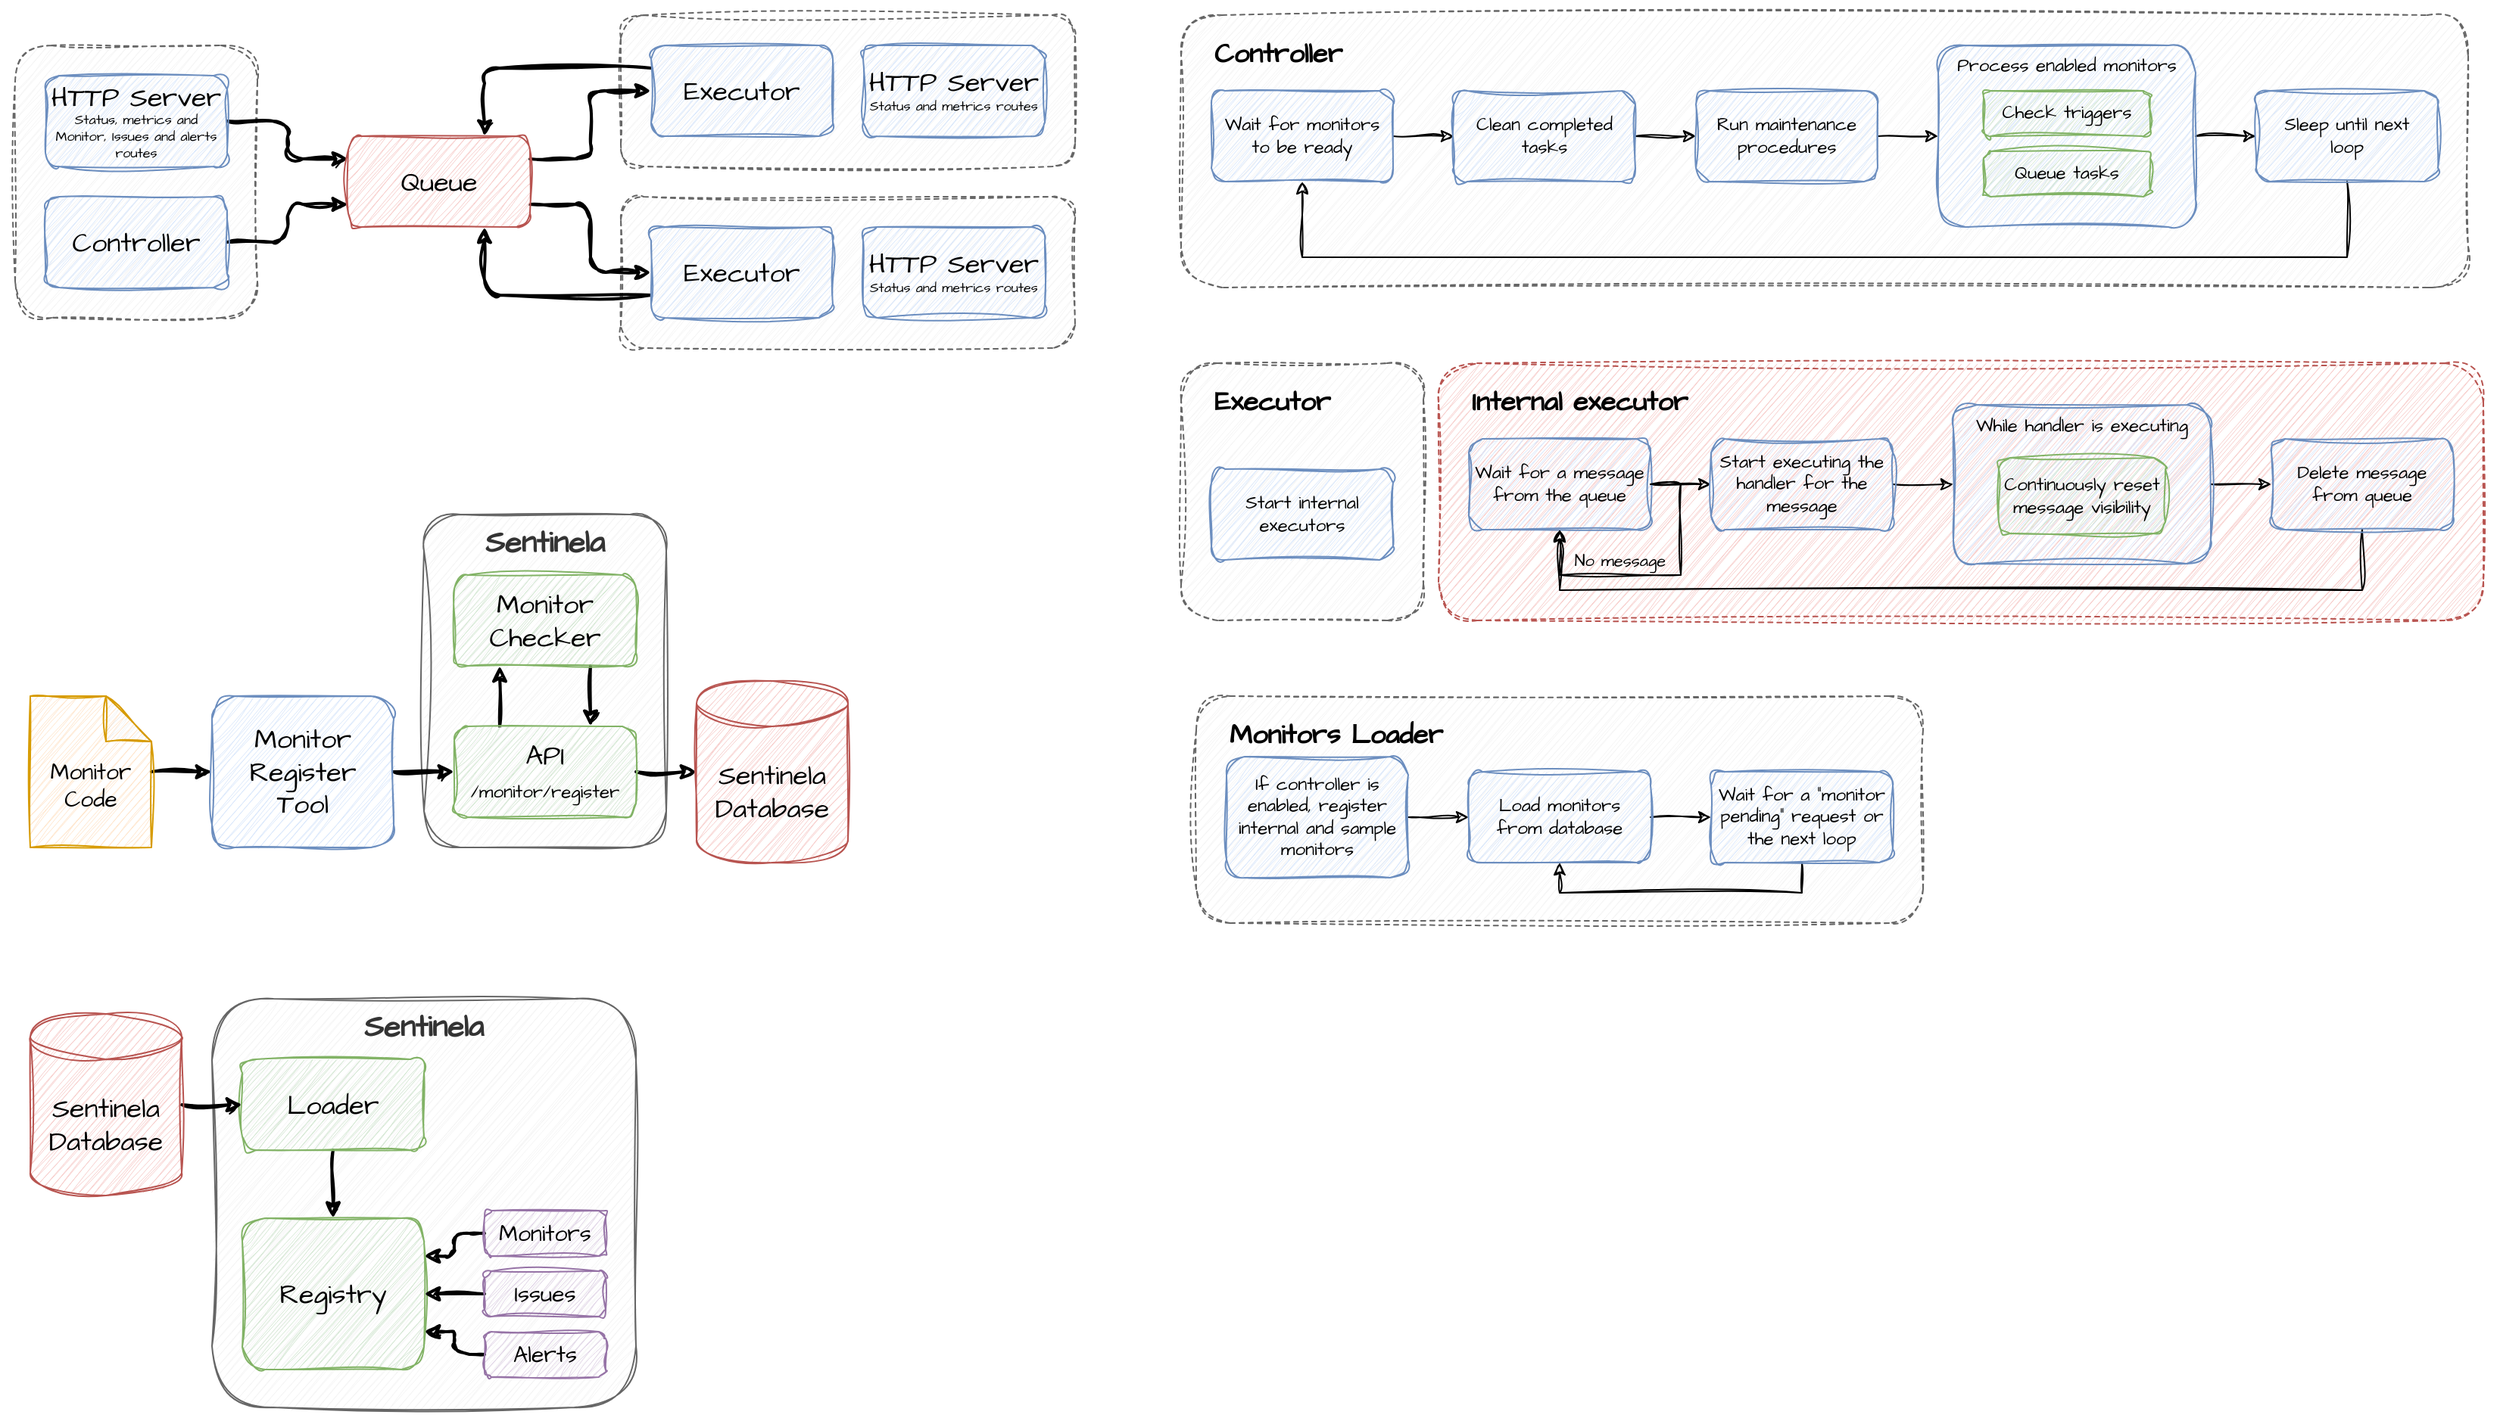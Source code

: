 <mxfile version="24.8.6">
  <diagram name="Page-1" id="4qH7uVCXFryzXiqnc7jr">
    <mxGraphModel dx="918" dy="1002" grid="1" gridSize="10" guides="1" tooltips="1" connect="1" arrows="1" fold="1" page="1" pageScale="1" pageWidth="850" pageHeight="1100" math="0" shadow="0">
      <root>
        <mxCell id="0" />
        <mxCell id="1" parent="0" />
        <mxCell id="0XTdAyFCfFAVBaPLIHkL-47" value="" style="rounded=1;whiteSpace=wrap;html=1;dashed=1;strokeColor=none;sketch=1;curveFitting=1;jiggle=2;" parent="1" vertex="1">
          <mxGeometry x="40" y="660" width="420" height="290" as="geometry" />
        </mxCell>
        <mxCell id="0XTdAyFCfFAVBaPLIHkL-41" value="" style="rounded=1;whiteSpace=wrap;html=1;dashed=1;strokeColor=none;sketch=1;curveFitting=1;jiggle=2;shadow=0;" parent="1" vertex="1">
          <mxGeometry x="40" y="340" width="560" height="250" as="geometry" />
        </mxCell>
        <mxCell id="0XTdAyFCfFAVBaPLIHkL-37" value="Sentinela" style="rounded=1;whiteSpace=wrap;html=1;sketch=1;hachureGap=4;jiggle=2;curveFitting=1;fontFamily=Architects Daughter;fontSource=https%3A%2F%2Ffonts.googleapis.com%2Fcss%3Ffamily%3DArchitects%2BDaughter;fillColor=#f5f5f5;fontColor=#333333;strokeColor=#666666;verticalAlign=top;fontStyle=1;fontSize=20;" parent="1" vertex="1">
          <mxGeometry x="170" y="670" width="280" height="270" as="geometry" />
        </mxCell>
        <mxCell id="0XTdAyFCfFAVBaPLIHkL-23" value="Sentinela" style="rounded=1;whiteSpace=wrap;html=1;sketch=1;hachureGap=4;jiggle=2;curveFitting=1;fontFamily=Architects Daughter;fontSource=https%3A%2F%2Ffonts.googleapis.com%2Fcss%3Ffamily%3DArchitects%2BDaughter;fillColor=#f5f5f5;fontColor=#333333;strokeColor=#666666;verticalAlign=top;fontStyle=1;fontSize=20;" parent="1" vertex="1">
          <mxGeometry x="310" y="350" width="160" height="220" as="geometry" />
        </mxCell>
        <mxCell id="Ar95z0O2gvdSKMNKQBfR-26" value="" style="rounded=1;whiteSpace=wrap;html=1;dashed=1;strokeColor=none;sketch=1;curveFitting=1;jiggle=2;fontFamily=Architects Daughter;" parent="1" vertex="1">
          <mxGeometry x="30" y="10" width="720" height="240" as="geometry" />
        </mxCell>
        <mxCell id="Ar95z0O2gvdSKMNKQBfR-1" value="" style="rounded=1;whiteSpace=wrap;html=1;fillColor=#f5f5f5;fontColor=#333333;strokeColor=#666666;dashed=1;sketch=1;curveFitting=1;jiggle=2;fontFamily=Architects Daughter;" parent="1" vertex="1">
          <mxGeometry x="40" y="40" width="160" height="180" as="geometry" />
        </mxCell>
        <mxCell id="Ar95z0O2gvdSKMNKQBfR-11" style="edgeStyle=orthogonalEdgeStyle;rounded=1;orthogonalLoop=1;jettySize=auto;html=1;exitX=1;exitY=0.5;exitDx=0;exitDy=0;entryX=0;entryY=0.75;entryDx=0;entryDy=0;sketch=1;curveFitting=1;jiggle=2;curved=0;strokeWidth=2;fontFamily=Architects Daughter;" parent="1" source="Ar95z0O2gvdSKMNKQBfR-2" target="Ar95z0O2gvdSKMNKQBfR-10" edge="1">
          <mxGeometry relative="1" as="geometry" />
        </mxCell>
        <mxCell id="Ar95z0O2gvdSKMNKQBfR-2" value="Controller" style="rounded=1;whiteSpace=wrap;html=1;fontSize=18;fillColor=#dae8fc;strokeColor=#6c8ebf;sketch=1;curveFitting=1;jiggle=2;fontFamily=Architects Daughter;" parent="1" vertex="1">
          <mxGeometry x="60" y="140" width="120" height="60" as="geometry" />
        </mxCell>
        <mxCell id="Ar95z0O2gvdSKMNKQBfR-12" style="edgeStyle=orthogonalEdgeStyle;rounded=1;orthogonalLoop=1;jettySize=auto;html=1;exitX=1;exitY=0.5;exitDx=0;exitDy=0;entryX=0;entryY=0.25;entryDx=0;entryDy=0;sketch=1;curveFitting=1;jiggle=2;curved=0;strokeWidth=2;fontFamily=Architects Daughter;" parent="1" source="Ar95z0O2gvdSKMNKQBfR-3" target="Ar95z0O2gvdSKMNKQBfR-10" edge="1">
          <mxGeometry relative="1" as="geometry" />
        </mxCell>
        <mxCell id="Ar95z0O2gvdSKMNKQBfR-3" value="HTTP Server&lt;div style=&quot;font-size: 9px;&quot;&gt;&lt;div&gt;Status, m&lt;span style=&quot;background-color: initial;&quot;&gt;etrics and M&lt;/span&gt;&lt;span style=&quot;background-color: initial;&quot;&gt;onitor, Issues and alerts routes&lt;/span&gt;&lt;/div&gt;&lt;/div&gt;" style="rounded=1;whiteSpace=wrap;html=1;fontSize=18;fillColor=#dae8fc;strokeColor=#6c8ebf;sketch=1;curveFitting=1;jiggle=2;fontFamily=Architects Daughter;" parent="1" vertex="1">
          <mxGeometry x="60" y="60" width="120" height="60" as="geometry" />
        </mxCell>
        <mxCell id="Ar95z0O2gvdSKMNKQBfR-4" value="" style="rounded=1;whiteSpace=wrap;html=1;fillColor=#f5f5f5;fontColor=#333333;strokeColor=#666666;dashed=1;sketch=1;curveFitting=1;jiggle=2;fontFamily=Architects Daughter;" parent="1" vertex="1">
          <mxGeometry x="440" y="140" width="300" height="100" as="geometry" />
        </mxCell>
        <mxCell id="Ar95z0O2gvdSKMNKQBfR-16" style="edgeStyle=orthogonalEdgeStyle;rounded=1;orthogonalLoop=1;jettySize=auto;html=1;exitX=0;exitY=0.75;exitDx=0;exitDy=0;entryX=0.75;entryY=1;entryDx=0;entryDy=0;sketch=1;curveFitting=1;jiggle=2;curved=0;strokeWidth=2;fontFamily=Architects Daughter;" parent="1" source="Ar95z0O2gvdSKMNKQBfR-5" target="Ar95z0O2gvdSKMNKQBfR-10" edge="1">
          <mxGeometry relative="1" as="geometry" />
        </mxCell>
        <mxCell id="Ar95z0O2gvdSKMNKQBfR-5" value="Executor" style="rounded=1;whiteSpace=wrap;html=1;fontSize=18;fillColor=#dae8fc;strokeColor=#6c8ebf;sketch=1;curveFitting=1;jiggle=2;fontFamily=Architects Daughter;" parent="1" vertex="1">
          <mxGeometry x="460" y="160" width="120" height="60" as="geometry" />
        </mxCell>
        <mxCell id="Ar95z0O2gvdSKMNKQBfR-7" value="" style="rounded=1;whiteSpace=wrap;html=1;fillColor=#f5f5f5;fontColor=#333333;strokeColor=#666666;dashed=1;sketch=1;curveFitting=1;jiggle=2;fontFamily=Architects Daughter;" parent="1" vertex="1">
          <mxGeometry x="440" y="20" width="300" height="100" as="geometry" />
        </mxCell>
        <mxCell id="Ar95z0O2gvdSKMNKQBfR-15" style="edgeStyle=orthogonalEdgeStyle;rounded=1;orthogonalLoop=1;jettySize=auto;html=1;exitX=0;exitY=0.25;exitDx=0;exitDy=0;entryX=0.75;entryY=0;entryDx=0;entryDy=0;sketch=1;curveFitting=1;jiggle=2;curved=0;strokeWidth=2;fontFamily=Architects Daughter;" parent="1" source="Ar95z0O2gvdSKMNKQBfR-8" target="Ar95z0O2gvdSKMNKQBfR-10" edge="1">
          <mxGeometry relative="1" as="geometry" />
        </mxCell>
        <mxCell id="Ar95z0O2gvdSKMNKQBfR-8" value="Executor" style="rounded=1;whiteSpace=wrap;html=1;fontSize=18;fillColor=#dae8fc;strokeColor=#6c8ebf;sketch=1;curveFitting=1;jiggle=2;fontFamily=Architects Daughter;" parent="1" vertex="1">
          <mxGeometry x="460" y="40" width="120" height="60" as="geometry" />
        </mxCell>
        <mxCell id="Ar95z0O2gvdSKMNKQBfR-13" style="edgeStyle=orthogonalEdgeStyle;rounded=1;orthogonalLoop=1;jettySize=auto;html=1;exitX=1;exitY=0.25;exitDx=0;exitDy=0;sketch=1;curveFitting=1;jiggle=2;curved=0;strokeWidth=2;fontFamily=Architects Daughter;" parent="1" source="Ar95z0O2gvdSKMNKQBfR-10" target="Ar95z0O2gvdSKMNKQBfR-8" edge="1">
          <mxGeometry relative="1" as="geometry" />
        </mxCell>
        <mxCell id="Ar95z0O2gvdSKMNKQBfR-14" style="edgeStyle=orthogonalEdgeStyle;rounded=1;orthogonalLoop=1;jettySize=auto;html=1;exitX=1;exitY=0.75;exitDx=0;exitDy=0;entryX=0;entryY=0.5;entryDx=0;entryDy=0;sketch=1;curveFitting=1;jiggle=2;curved=0;strokeWidth=2;fontFamily=Architects Daughter;" parent="1" source="Ar95z0O2gvdSKMNKQBfR-10" target="Ar95z0O2gvdSKMNKQBfR-5" edge="1">
          <mxGeometry relative="1" as="geometry" />
        </mxCell>
        <mxCell id="Ar95z0O2gvdSKMNKQBfR-10" value="Queue" style="rounded=1;whiteSpace=wrap;html=1;fontSize=18;fillColor=#f8cecc;strokeColor=#b85450;sketch=1;curveFitting=1;jiggle=2;fontFamily=Architects Daughter;" parent="1" vertex="1">
          <mxGeometry x="260" y="100" width="120" height="60" as="geometry" />
        </mxCell>
        <mxCell id="Ar95z0O2gvdSKMNKQBfR-23" value="HTTP Server&lt;div style=&quot;font-size: 9px;&quot;&gt;&lt;div&gt;Status and m&lt;span style=&quot;background-color: initial;&quot;&gt;etrics&lt;/span&gt;&lt;span style=&quot;background-color: initial;&quot;&gt;&amp;nbsp;routes&lt;/span&gt;&lt;/div&gt;&lt;/div&gt;" style="rounded=1;whiteSpace=wrap;html=1;fontSize=18;fillColor=#dae8fc;strokeColor=#6c8ebf;sketch=1;curveFitting=1;jiggle=2;fontFamily=Architects Daughter;" parent="1" vertex="1">
          <mxGeometry x="600" y="40" width="120" height="60" as="geometry" />
        </mxCell>
        <mxCell id="Ar95z0O2gvdSKMNKQBfR-24" value="HTTP Server&lt;div style=&quot;font-size: 9px;&quot;&gt;&lt;div&gt;Status and m&lt;span style=&quot;background-color: initial;&quot;&gt;etrics&lt;/span&gt;&lt;span style=&quot;background-color: initial;&quot;&gt;&amp;nbsp;routes&lt;/span&gt;&lt;/div&gt;&lt;/div&gt;" style="rounded=1;whiteSpace=wrap;html=1;fontSize=18;fillColor=#dae8fc;strokeColor=#6c8ebf;sketch=1;curveFitting=1;jiggle=2;fontFamily=Architects Daughter;" parent="1" vertex="1">
          <mxGeometry x="600" y="160" width="120" height="60" as="geometry" />
        </mxCell>
        <mxCell id="0XTdAyFCfFAVBaPLIHkL-1" style="edgeStyle=orthogonalEdgeStyle;rounded=1;sketch=1;hachureGap=4;jiggle=2;curveFitting=1;orthogonalLoop=1;jettySize=auto;html=1;entryX=0;entryY=0.5;entryDx=0;entryDy=0;fontFamily=Architects Daughter;fontSource=https%3A%2F%2Ffonts.googleapis.com%2Fcss%3Ffamily%3DArchitects%2BDaughter;curved=0;strokeWidth=2;" parent="1" source="0XTdAyFCfFAVBaPLIHkL-2" target="0XTdAyFCfFAVBaPLIHkL-4" edge="1">
          <mxGeometry relative="1" as="geometry" />
        </mxCell>
        <mxCell id="0XTdAyFCfFAVBaPLIHkL-2" value="&lt;div style=&quot;font-size: 15px;&quot;&gt;&lt;span style=&quot;background-color: initial; font-size: 15px;&quot;&gt;&lt;br style=&quot;font-size: 15px;&quot;&gt;&lt;/span&gt;&lt;/div&gt;&lt;div style=&quot;font-size: 15px;&quot;&gt;&lt;span style=&quot;background-color: initial; font-size: 15px;&quot;&gt;Monitor&lt;/span&gt;&lt;/div&gt;&lt;div style=&quot;font-size: 15px;&quot;&gt;Code&lt;/div&gt;" style="shape=note;whiteSpace=wrap;html=1;backgroundOutline=1;darkOpacity=0.05;sketch=1;hachureGap=4;jiggle=2;curveFitting=1;fontFamily=Architects Daughter;fontSource=https%3A%2F%2Ffonts.googleapis.com%2Fcss%3Ffamily%3DArchitects%2BDaughter;fontSize=15;fillColor=#ffe6cc;strokeColor=#d79b00;" parent="1" vertex="1">
          <mxGeometry x="50" y="470" width="80" height="100" as="geometry" />
        </mxCell>
        <mxCell id="0XTdAyFCfFAVBaPLIHkL-3" style="edgeStyle=orthogonalEdgeStyle;rounded=1;sketch=1;hachureGap=4;jiggle=2;curveFitting=1;orthogonalLoop=1;jettySize=auto;html=1;exitX=1;exitY=0.5;exitDx=0;exitDy=0;entryX=0;entryY=0.5;entryDx=0;entryDy=0;fontFamily=Architects Daughter;fontSource=https%3A%2F%2Ffonts.googleapis.com%2Fcss%3Ffamily%3DArchitects%2BDaughter;curved=0;strokeWidth=2;" parent="1" source="0XTdAyFCfFAVBaPLIHkL-4" target="0XTdAyFCfFAVBaPLIHkL-9" edge="1">
          <mxGeometry relative="1" as="geometry" />
        </mxCell>
        <mxCell id="0XTdAyFCfFAVBaPLIHkL-4" value="&lt;div style=&quot;font-size: 18px;&quot;&gt;Monitor&lt;/div&gt;Register&lt;div style=&quot;font-size: 18px;&quot;&gt;Tool&lt;/div&gt;" style="rounded=1;whiteSpace=wrap;html=1;sketch=1;hachureGap=4;jiggle=2;curveFitting=1;fontFamily=Architects Daughter;fontSource=https%3A%2F%2Ffonts.googleapis.com%2Fcss%3Ffamily%3DArchitects%2BDaughter;fontSize=18;fillColor=#dae8fc;strokeColor=#6c8ebf;" parent="1" vertex="1">
          <mxGeometry x="170" y="470" width="120" height="100" as="geometry" />
        </mxCell>
        <mxCell id="0XTdAyFCfFAVBaPLIHkL-5" style="edgeStyle=orthogonalEdgeStyle;rounded=1;sketch=1;hachureGap=4;jiggle=2;curveFitting=1;orthogonalLoop=1;jettySize=auto;html=1;exitX=0.75;exitY=1;exitDx=0;exitDy=0;entryX=0.75;entryY=0;entryDx=0;entryDy=0;fontFamily=Architects Daughter;fontSource=https%3A%2F%2Ffonts.googleapis.com%2Fcss%3Ffamily%3DArchitects%2BDaughter;curved=0;strokeWidth=2;" parent="1" source="0XTdAyFCfFAVBaPLIHkL-6" target="0XTdAyFCfFAVBaPLIHkL-9" edge="1">
          <mxGeometry relative="1" as="geometry" />
        </mxCell>
        <mxCell id="0XTdAyFCfFAVBaPLIHkL-6" value="&lt;div style=&quot;font-size: 18px;&quot;&gt;Monitor&lt;/div&gt;&lt;div style=&quot;font-size: 18px;&quot;&gt;Checker&lt;/div&gt;" style="rounded=1;whiteSpace=wrap;html=1;sketch=1;hachureGap=4;jiggle=2;curveFitting=1;fontFamily=Architects Daughter;fontSource=https%3A%2F%2Ffonts.googleapis.com%2Fcss%3Ffamily%3DArchitects%2BDaughter;fontSize=18;fillColor=#d5e8d4;strokeColor=#82b366;" parent="1" vertex="1">
          <mxGeometry x="330" y="390" width="120" height="60" as="geometry" />
        </mxCell>
        <mxCell id="0XTdAyFCfFAVBaPLIHkL-7" style="edgeStyle=orthogonalEdgeStyle;rounded=1;sketch=1;hachureGap=4;jiggle=2;curveFitting=1;orthogonalLoop=1;jettySize=auto;html=1;exitX=1;exitY=0.5;exitDx=0;exitDy=0;fontFamily=Architects Daughter;fontSource=https%3A%2F%2Ffonts.googleapis.com%2Fcss%3Ffamily%3DArchitects%2BDaughter;curved=0;strokeWidth=2;" parent="1" source="0XTdAyFCfFAVBaPLIHkL-9" target="0XTdAyFCfFAVBaPLIHkL-10" edge="1">
          <mxGeometry relative="1" as="geometry" />
        </mxCell>
        <mxCell id="0XTdAyFCfFAVBaPLIHkL-8" style="edgeStyle=orthogonalEdgeStyle;rounded=1;sketch=1;hachureGap=4;jiggle=2;curveFitting=1;orthogonalLoop=1;jettySize=auto;html=1;exitX=0.25;exitY=0;exitDx=0;exitDy=0;entryX=0.25;entryY=1;entryDx=0;entryDy=0;fontFamily=Architects Daughter;fontSource=https%3A%2F%2Ffonts.googleapis.com%2Fcss%3Ffamily%3DArchitects%2BDaughter;curved=0;strokeWidth=2;" parent="1" source="0XTdAyFCfFAVBaPLIHkL-9" target="0XTdAyFCfFAVBaPLIHkL-6" edge="1">
          <mxGeometry relative="1" as="geometry" />
        </mxCell>
        <mxCell id="0XTdAyFCfFAVBaPLIHkL-9" value="&lt;div style=&quot;font-size: 18px;&quot;&gt;&lt;span style=&quot;background-color: initial;&quot;&gt;API&lt;/span&gt;&lt;/div&gt;&lt;div style=&quot;&quot;&gt;&lt;font style=&quot;font-size: 12px;&quot;&gt;/monitor/register&lt;/font&gt;&lt;/div&gt;" style="rounded=1;whiteSpace=wrap;html=1;sketch=1;hachureGap=4;jiggle=2;curveFitting=1;fontFamily=Architects Daughter;fontSource=https%3A%2F%2Ffonts.googleapis.com%2Fcss%3Ffamily%3DArchitects%2BDaughter;fontSize=18;fillColor=#d5e8d4;strokeColor=#82b366;" parent="1" vertex="1">
          <mxGeometry x="330" y="490" width="120" height="60" as="geometry" />
        </mxCell>
        <mxCell id="0XTdAyFCfFAVBaPLIHkL-10" value="Sentinela&lt;div style=&quot;font-size: 18px;&quot;&gt;Database&lt;/div&gt;" style="shape=cylinder3;whiteSpace=wrap;html=1;boundedLbl=1;backgroundOutline=1;size=15;sketch=1;hachureGap=4;jiggle=2;curveFitting=1;fontFamily=Architects Daughter;fontSource=https%3A%2F%2Ffonts.googleapis.com%2Fcss%3Ffamily%3DArchitects%2BDaughter;fontSize=18;fillColor=#f8cecc;strokeColor=#b85450;" parent="1" vertex="1">
          <mxGeometry x="490" y="460" width="100" height="120" as="geometry" />
        </mxCell>
        <mxCell id="0XTdAyFCfFAVBaPLIHkL-14" style="edgeStyle=orthogonalEdgeStyle;rounded=0;sketch=1;hachureGap=4;jiggle=2;curveFitting=1;orthogonalLoop=1;jettySize=auto;html=1;exitX=0.5;exitY=1;exitDx=0;exitDy=0;entryX=0.5;entryY=0;entryDx=0;entryDy=0;fontFamily=Architects Daughter;fontSource=https%3A%2F%2Ffonts.googleapis.com%2Fcss%3Ffamily%3DArchitects%2BDaughter;strokeWidth=2;" parent="1" source="0XTdAyFCfFAVBaPLIHkL-11" target="0XTdAyFCfFAVBaPLIHkL-13" edge="1">
          <mxGeometry relative="1" as="geometry" />
        </mxCell>
        <mxCell id="0XTdAyFCfFAVBaPLIHkL-11" value="&lt;div style=&quot;font-size: 18px;&quot;&gt;Loader&lt;/div&gt;" style="rounded=1;whiteSpace=wrap;html=1;sketch=1;hachureGap=4;jiggle=2;curveFitting=1;fontFamily=Architects Daughter;fontSource=https%3A%2F%2Ffonts.googleapis.com%2Fcss%3Ffamily%3DArchitects%2BDaughter;fontSize=18;fillColor=#d5e8d4;strokeColor=#82b366;" parent="1" vertex="1">
          <mxGeometry x="190" y="710" width="120" height="60" as="geometry" />
        </mxCell>
        <mxCell id="0XTdAyFCfFAVBaPLIHkL-13" value="&lt;div style=&quot;font-size: 18px;&quot;&gt;Registry&lt;/div&gt;" style="rounded=1;whiteSpace=wrap;html=1;sketch=1;hachureGap=4;jiggle=2;curveFitting=1;fontFamily=Architects Daughter;fontSource=https%3A%2F%2Ffonts.googleapis.com%2Fcss%3Ffamily%3DArchitects%2BDaughter;fontSize=18;fillColor=#d5e8d4;strokeColor=#82b366;" parent="1" vertex="1">
          <mxGeometry x="190" y="815" width="120" height="100" as="geometry" />
        </mxCell>
        <mxCell id="0XTdAyFCfFAVBaPLIHkL-45" style="edgeStyle=orthogonalEdgeStyle;rounded=1;sketch=1;hachureGap=4;jiggle=2;curveFitting=1;orthogonalLoop=1;jettySize=auto;html=1;exitX=0;exitY=0.5;exitDx=0;exitDy=0;entryX=1;entryY=0.25;entryDx=0;entryDy=0;fontFamily=Architects Daughter;fontSource=https%3A%2F%2Ffonts.googleapis.com%2Fcss%3Ffamily%3DArchitects%2BDaughter;curved=0;strokeWidth=2;" parent="1" source="0XTdAyFCfFAVBaPLIHkL-15" target="0XTdAyFCfFAVBaPLIHkL-13" edge="1">
          <mxGeometry relative="1" as="geometry" />
        </mxCell>
        <mxCell id="0XTdAyFCfFAVBaPLIHkL-15" value="Monitors" style="rounded=1;whiteSpace=wrap;html=1;sketch=1;hachureGap=4;jiggle=2;curveFitting=1;fontFamily=Architects Daughter;fontSource=https%3A%2F%2Ffonts.googleapis.com%2Fcss%3Ffamily%3DArchitects%2BDaughter;fontSize=15;fillColor=#e1d5e7;strokeColor=#9673a6;" parent="1" vertex="1">
          <mxGeometry x="350" y="810" width="80" height="30" as="geometry" />
        </mxCell>
        <mxCell id="0XTdAyFCfFAVBaPLIHkL-44" style="edgeStyle=orthogonalEdgeStyle;rounded=1;sketch=1;hachureGap=4;jiggle=2;curveFitting=1;orthogonalLoop=1;jettySize=auto;html=1;exitX=0;exitY=0.5;exitDx=0;exitDy=0;entryX=1;entryY=0.5;entryDx=0;entryDy=0;fontFamily=Architects Daughter;fontSource=https%3A%2F%2Ffonts.googleapis.com%2Fcss%3Ffamily%3DArchitects%2BDaughter;curved=0;strokeWidth=2;" parent="1" source="0XTdAyFCfFAVBaPLIHkL-16" target="0XTdAyFCfFAVBaPLIHkL-13" edge="1">
          <mxGeometry relative="1" as="geometry" />
        </mxCell>
        <mxCell id="0XTdAyFCfFAVBaPLIHkL-16" value="Issues" style="rounded=1;whiteSpace=wrap;html=1;sketch=1;hachureGap=4;jiggle=2;curveFitting=1;fontFamily=Architects Daughter;fontSource=https%3A%2F%2Ffonts.googleapis.com%2Fcss%3Ffamily%3DArchitects%2BDaughter;fontSize=15;fillColor=#e1d5e7;strokeColor=#9673a6;" parent="1" vertex="1">
          <mxGeometry x="350" y="850" width="80" height="30" as="geometry" />
        </mxCell>
        <mxCell id="0XTdAyFCfFAVBaPLIHkL-43" style="edgeStyle=orthogonalEdgeStyle;rounded=1;sketch=1;hachureGap=4;jiggle=2;curveFitting=1;orthogonalLoop=1;jettySize=auto;html=1;exitX=0;exitY=0.5;exitDx=0;exitDy=0;entryX=1;entryY=0.75;entryDx=0;entryDy=0;fontFamily=Architects Daughter;fontSource=https%3A%2F%2Ffonts.googleapis.com%2Fcss%3Ffamily%3DArchitects%2BDaughter;curved=0;strokeWidth=2;" parent="1" source="0XTdAyFCfFAVBaPLIHkL-17" target="0XTdAyFCfFAVBaPLIHkL-13" edge="1">
          <mxGeometry relative="1" as="geometry" />
        </mxCell>
        <mxCell id="0XTdAyFCfFAVBaPLIHkL-17" value="Alerts" style="rounded=1;whiteSpace=wrap;html=1;sketch=1;hachureGap=4;jiggle=2;curveFitting=1;fontFamily=Architects Daughter;fontSource=https%3A%2F%2Ffonts.googleapis.com%2Fcss%3Ffamily%3DArchitects%2BDaughter;fontSize=15;fillColor=#e1d5e7;strokeColor=#9673a6;" parent="1" vertex="1">
          <mxGeometry x="350" y="890" width="80" height="30" as="geometry" />
        </mxCell>
        <mxCell id="0XTdAyFCfFAVBaPLIHkL-46" style="edgeStyle=orthogonalEdgeStyle;rounded=1;sketch=1;hachureGap=4;jiggle=2;curveFitting=1;orthogonalLoop=1;jettySize=auto;html=1;exitX=1;exitY=0.5;exitDx=0;exitDy=0;exitPerimeter=0;fontFamily=Architects Daughter;fontSource=https%3A%2F%2Ffonts.googleapis.com%2Fcss%3Ffamily%3DArchitects%2BDaughter;strokeWidth=2;curved=0;" parent="1" source="0XTdAyFCfFAVBaPLIHkL-42" target="0XTdAyFCfFAVBaPLIHkL-11" edge="1">
          <mxGeometry relative="1" as="geometry" />
        </mxCell>
        <mxCell id="0XTdAyFCfFAVBaPLIHkL-42" value="Sentinela&lt;div style=&quot;font-size: 18px;&quot;&gt;Database&lt;/div&gt;" style="shape=cylinder3;whiteSpace=wrap;html=1;boundedLbl=1;backgroundOutline=1;size=15;sketch=1;hachureGap=4;jiggle=2;curveFitting=1;fontFamily=Architects Daughter;fontSource=https%3A%2F%2Ffonts.googleapis.com%2Fcss%3Ffamily%3DArchitects%2BDaughter;fontSize=18;fillColor=#f8cecc;strokeColor=#b85450;" parent="1" vertex="1">
          <mxGeometry x="50" y="680" width="100" height="120" as="geometry" />
        </mxCell>
        <mxCell id="r04aEbyfypsClGxkrfkv-1" value="" style="rounded=1;whiteSpace=wrap;html=1;dashed=1;strokeColor=none;sketch=1;curveFitting=1;jiggle=2;fontFamily=Architects Daughter;" vertex="1" parent="1">
          <mxGeometry x="800" y="10" width="870" height="200" as="geometry" />
        </mxCell>
        <mxCell id="r04aEbyfypsClGxkrfkv-2" value="&lt;div&gt;&lt;br&gt;&lt;/div&gt;" style="rounded=1;whiteSpace=wrap;html=1;fillColor=#f5f5f5;fontColor=#333333;strokeColor=#666666;dashed=1;sketch=1;curveFitting=1;jiggle=2;fontSize=15;fontFamily=Architects Daughter;" vertex="1" parent="1">
          <mxGeometry x="810" y="20" width="850" height="180" as="geometry" />
        </mxCell>
        <mxCell id="r04aEbyfypsClGxkrfkv-3" value="Controller" style="text;html=1;align=left;verticalAlign=middle;whiteSpace=wrap;rounded=0;fontFamily=Architects Daughter;fontSize=18;fontStyle=1" vertex="1" parent="1">
          <mxGeometry x="830" y="30" width="100" height="30" as="geometry" />
        </mxCell>
        <mxCell id="r04aEbyfypsClGxkrfkv-12" style="edgeStyle=orthogonalEdgeStyle;rounded=0;sketch=1;hachureGap=4;jiggle=2;curveFitting=1;orthogonalLoop=1;jettySize=auto;html=1;exitX=1;exitY=0.5;exitDx=0;exitDy=0;entryX=0;entryY=0.5;entryDx=0;entryDy=0;fontFamily=Architects Daughter;fontSource=https%3A%2F%2Ffonts.googleapis.com%2Fcss%3Ffamily%3DArchitects%2BDaughter;" edge="1" parent="1" source="r04aEbyfypsClGxkrfkv-5" target="r04aEbyfypsClGxkrfkv-6">
          <mxGeometry relative="1" as="geometry" />
        </mxCell>
        <mxCell id="r04aEbyfypsClGxkrfkv-5" value="Wait for monitors to be ready" style="rounded=1;whiteSpace=wrap;html=1;fontSize=12;fillColor=#dae8fc;strokeColor=#6c8ebf;sketch=1;curveFitting=1;jiggle=2;fontFamily=Architects Daughter;" vertex="1" parent="1">
          <mxGeometry x="830" y="70" width="120" height="60" as="geometry" />
        </mxCell>
        <mxCell id="r04aEbyfypsClGxkrfkv-13" style="edgeStyle=orthogonalEdgeStyle;rounded=0;sketch=1;hachureGap=4;jiggle=2;curveFitting=1;orthogonalLoop=1;jettySize=auto;html=1;exitX=1;exitY=0.5;exitDx=0;exitDy=0;entryX=0;entryY=0.5;entryDx=0;entryDy=0;fontFamily=Architects Daughter;fontSource=https%3A%2F%2Ffonts.googleapis.com%2Fcss%3Ffamily%3DArchitects%2BDaughter;" edge="1" parent="1" source="r04aEbyfypsClGxkrfkv-6" target="r04aEbyfypsClGxkrfkv-11">
          <mxGeometry relative="1" as="geometry" />
        </mxCell>
        <mxCell id="r04aEbyfypsClGxkrfkv-6" value="Clean completed tasks" style="rounded=1;whiteSpace=wrap;html=1;fontSize=12;fillColor=#dae8fc;strokeColor=#6c8ebf;sketch=1;curveFitting=1;jiggle=2;fontFamily=Architects Daughter;" vertex="1" parent="1">
          <mxGeometry x="990" y="70" width="120" height="60" as="geometry" />
        </mxCell>
        <mxCell id="r04aEbyfypsClGxkrfkv-15" style="edgeStyle=orthogonalEdgeStyle;rounded=0;sketch=1;hachureGap=4;jiggle=2;curveFitting=1;orthogonalLoop=1;jettySize=auto;html=1;exitX=1;exitY=0.5;exitDx=0;exitDy=0;entryX=0;entryY=0.5;entryDx=0;entryDy=0;fontFamily=Architects Daughter;fontSource=https%3A%2F%2Ffonts.googleapis.com%2Fcss%3Ffamily%3DArchitects%2BDaughter;" edge="1" parent="1" source="r04aEbyfypsClGxkrfkv-7" target="r04aEbyfypsClGxkrfkv-10">
          <mxGeometry relative="1" as="geometry" />
        </mxCell>
        <mxCell id="r04aEbyfypsClGxkrfkv-7" value="Process enabled monitors" style="rounded=1;whiteSpace=wrap;html=1;fontSize=12;fillColor=#dae8fc;strokeColor=#6c8ebf;sketch=1;curveFitting=1;jiggle=2;fontFamily=Architects Daughter;verticalAlign=top;" vertex="1" parent="1">
          <mxGeometry x="1310" y="40" width="170" height="120" as="geometry" />
        </mxCell>
        <mxCell id="r04aEbyfypsClGxkrfkv-8" value="&lt;div style=&quot;font-size: 12px;&quot;&gt;Check triggers&lt;/div&gt;" style="rounded=1;whiteSpace=wrap;html=1;sketch=1;hachureGap=4;jiggle=2;curveFitting=1;fontFamily=Architects Daughter;fontSource=https%3A%2F%2Ffonts.googleapis.com%2Fcss%3Ffamily%3DArchitects%2BDaughter;fontSize=12;fillColor=#d5e8d4;strokeColor=#82b366;" vertex="1" parent="1">
          <mxGeometry x="1340" y="70" width="110" height="30" as="geometry" />
        </mxCell>
        <mxCell id="r04aEbyfypsClGxkrfkv-9" value="&lt;div style=&quot;font-size: 12px;&quot;&gt;Queue tasks&lt;/div&gt;" style="rounded=1;whiteSpace=wrap;html=1;sketch=1;hachureGap=4;jiggle=2;curveFitting=1;fontFamily=Architects Daughter;fontSource=https%3A%2F%2Ffonts.googleapis.com%2Fcss%3Ffamily%3DArchitects%2BDaughter;fontSize=12;fillColor=#d5e8d4;strokeColor=#82b366;" vertex="1" parent="1">
          <mxGeometry x="1340" y="110" width="110" height="30" as="geometry" />
        </mxCell>
        <mxCell id="r04aEbyfypsClGxkrfkv-30" style="edgeStyle=orthogonalEdgeStyle;rounded=0;sketch=1;hachureGap=4;jiggle=2;curveFitting=1;orthogonalLoop=1;jettySize=auto;html=1;exitX=0.5;exitY=1;exitDx=0;exitDy=0;entryX=0.5;entryY=1;entryDx=0;entryDy=0;fontFamily=Architects Daughter;fontSource=https%3A%2F%2Ffonts.googleapis.com%2Fcss%3Ffamily%3DArchitects%2BDaughter;" edge="1" parent="1" source="r04aEbyfypsClGxkrfkv-10" target="r04aEbyfypsClGxkrfkv-5">
          <mxGeometry relative="1" as="geometry">
            <Array as="points">
              <mxPoint x="1580" y="180" />
              <mxPoint x="890" y="180" />
            </Array>
          </mxGeometry>
        </mxCell>
        <mxCell id="r04aEbyfypsClGxkrfkv-10" value="Sleep until next&lt;div&gt;loop&lt;/div&gt;" style="rounded=1;whiteSpace=wrap;html=1;fontSize=12;fillColor=#dae8fc;strokeColor=#6c8ebf;sketch=1;curveFitting=1;jiggle=2;fontFamily=Architects Daughter;" vertex="1" parent="1">
          <mxGeometry x="1520" y="70" width="120" height="60" as="geometry" />
        </mxCell>
        <mxCell id="r04aEbyfypsClGxkrfkv-14" style="edgeStyle=orthogonalEdgeStyle;rounded=0;sketch=1;hachureGap=4;jiggle=2;curveFitting=1;orthogonalLoop=1;jettySize=auto;html=1;exitX=1;exitY=0.5;exitDx=0;exitDy=0;entryX=0;entryY=0.5;entryDx=0;entryDy=0;fontFamily=Architects Daughter;fontSource=https%3A%2F%2Ffonts.googleapis.com%2Fcss%3Ffamily%3DArchitects%2BDaughter;" edge="1" parent="1" source="r04aEbyfypsClGxkrfkv-11" target="r04aEbyfypsClGxkrfkv-7">
          <mxGeometry relative="1" as="geometry" />
        </mxCell>
        <mxCell id="r04aEbyfypsClGxkrfkv-11" value="Run maintenance procedures" style="rounded=1;whiteSpace=wrap;html=1;fontSize=12;fillColor=#dae8fc;strokeColor=#6c8ebf;sketch=1;curveFitting=1;jiggle=2;fontFamily=Architects Daughter;" vertex="1" parent="1">
          <mxGeometry x="1150" y="70" width="120" height="60" as="geometry" />
        </mxCell>
        <mxCell id="r04aEbyfypsClGxkrfkv-16" value="" style="rounded=1;whiteSpace=wrap;html=1;dashed=1;strokeColor=none;sketch=1;curveFitting=1;jiggle=2;fontFamily=Architects Daughter;" vertex="1" parent="1">
          <mxGeometry x="800" y="240" width="880" height="190" as="geometry" />
        </mxCell>
        <mxCell id="r04aEbyfypsClGxkrfkv-17" value="&lt;div&gt;&lt;br&gt;&lt;/div&gt;" style="rounded=1;whiteSpace=wrap;html=1;fillColor=#f5f5f5;fontColor=#333333;strokeColor=#666666;dashed=1;sketch=1;curveFitting=1;jiggle=2;fontSize=15;fontFamily=Architects Daughter;" vertex="1" parent="1">
          <mxGeometry x="810" y="250" width="160" height="170" as="geometry" />
        </mxCell>
        <mxCell id="r04aEbyfypsClGxkrfkv-18" value="Executor" style="text;html=1;align=left;verticalAlign=middle;whiteSpace=wrap;rounded=0;fontFamily=Architects Daughter;fontSize=18;fontStyle=1" vertex="1" parent="1">
          <mxGeometry x="830" y="260" width="100" height="30" as="geometry" />
        </mxCell>
        <mxCell id="r04aEbyfypsClGxkrfkv-20" value="Start internal executors" style="rounded=1;whiteSpace=wrap;html=1;fontSize=12;fillColor=#dae8fc;strokeColor=#6c8ebf;sketch=1;curveFitting=1;jiggle=2;fontFamily=Architects Daughter;" vertex="1" parent="1">
          <mxGeometry x="830" y="320" width="120" height="60" as="geometry" />
        </mxCell>
        <mxCell id="r04aEbyfypsClGxkrfkv-31" value="&lt;div&gt;&lt;br&gt;&lt;/div&gt;" style="rounded=1;whiteSpace=wrap;html=1;fillColor=#f8cecc;strokeColor=#b85450;dashed=1;sketch=1;curveFitting=1;jiggle=2;fontSize=15;fontFamily=Architects Daughter;" vertex="1" parent="1">
          <mxGeometry x="980" y="250" width="690" height="170" as="geometry" />
        </mxCell>
        <mxCell id="r04aEbyfypsClGxkrfkv-32" value="Internal executor" style="text;html=1;align=left;verticalAlign=middle;whiteSpace=wrap;rounded=0;fontFamily=Architects Daughter;fontSize=18;fontStyle=1" vertex="1" parent="1">
          <mxGeometry x="1000" y="260" width="160" height="30" as="geometry" />
        </mxCell>
        <mxCell id="r04aEbyfypsClGxkrfkv-36" style="edgeStyle=orthogonalEdgeStyle;rounded=0;sketch=1;hachureGap=4;jiggle=2;curveFitting=1;orthogonalLoop=1;jettySize=auto;html=1;exitX=1;exitY=0.5;exitDx=0;exitDy=0;entryX=0;entryY=0.5;entryDx=0;entryDy=0;fontFamily=Architects Daughter;fontSource=https%3A%2F%2Ffonts.googleapis.com%2Fcss%3Ffamily%3DArchitects%2BDaughter;" edge="1" parent="1" source="r04aEbyfypsClGxkrfkv-33" target="r04aEbyfypsClGxkrfkv-35">
          <mxGeometry relative="1" as="geometry" />
        </mxCell>
        <mxCell id="r04aEbyfypsClGxkrfkv-33" value="Wait for a message from the queue" style="rounded=1;whiteSpace=wrap;html=1;fontSize=12;fillColor=#dae8fc;strokeColor=#6c8ebf;sketch=1;curveFitting=1;jiggle=2;fontFamily=Architects Daughter;" vertex="1" parent="1">
          <mxGeometry x="1000" y="300" width="120" height="60" as="geometry" />
        </mxCell>
        <mxCell id="r04aEbyfypsClGxkrfkv-42" style="edgeStyle=orthogonalEdgeStyle;rounded=0;sketch=1;hachureGap=4;jiggle=2;curveFitting=1;orthogonalLoop=1;jettySize=auto;html=1;exitX=1;exitY=0.5;exitDx=0;exitDy=0;entryX=0;entryY=0.5;entryDx=0;entryDy=0;fontFamily=Architects Daughter;fontSource=https%3A%2F%2Ffonts.googleapis.com%2Fcss%3Ffamily%3DArchitects%2BDaughter;" edge="1" parent="1" source="r04aEbyfypsClGxkrfkv-35" target="r04aEbyfypsClGxkrfkv-39">
          <mxGeometry relative="1" as="geometry" />
        </mxCell>
        <mxCell id="r04aEbyfypsClGxkrfkv-35" value="Start executing the handler for the message" style="rounded=1;whiteSpace=wrap;html=1;fontSize=12;fillColor=#dae8fc;strokeColor=#6c8ebf;sketch=1;curveFitting=1;jiggle=2;fontFamily=Architects Daughter;" vertex="1" parent="1">
          <mxGeometry x="1160" y="300" width="120" height="60" as="geometry" />
        </mxCell>
        <mxCell id="r04aEbyfypsClGxkrfkv-37" style="edgeStyle=orthogonalEdgeStyle;rounded=0;sketch=1;hachureGap=4;jiggle=2;curveFitting=1;orthogonalLoop=1;jettySize=auto;html=1;exitX=1;exitY=0.5;exitDx=0;exitDy=0;fontFamily=Architects Daughter;fontSource=https%3A%2F%2Ffonts.googleapis.com%2Fcss%3Ffamily%3DArchitects%2BDaughter;" edge="1" parent="1" source="r04aEbyfypsClGxkrfkv-33" target="r04aEbyfypsClGxkrfkv-33">
          <mxGeometry relative="1" as="geometry">
            <Array as="points">
              <mxPoint x="1140" y="330" />
              <mxPoint x="1140" y="390" />
              <mxPoint x="1060" y="390" />
            </Array>
          </mxGeometry>
        </mxCell>
        <mxCell id="r04aEbyfypsClGxkrfkv-38" value="No message" style="text;html=1;align=center;verticalAlign=middle;whiteSpace=wrap;rounded=0;fontFamily=Architects Daughter;fontSource=https%3A%2F%2Ffonts.googleapis.com%2Fcss%3Ffamily%3DArchitects%2BDaughter;fontSize=11;" vertex="1" parent="1">
          <mxGeometry x="1060" y="370" width="80" height="20" as="geometry" />
        </mxCell>
        <mxCell id="r04aEbyfypsClGxkrfkv-43" style="edgeStyle=orthogonalEdgeStyle;rounded=0;sketch=1;hachureGap=4;jiggle=2;curveFitting=1;orthogonalLoop=1;jettySize=auto;html=1;exitX=1;exitY=0.5;exitDx=0;exitDy=0;entryX=0;entryY=0.5;entryDx=0;entryDy=0;fontFamily=Architects Daughter;fontSource=https%3A%2F%2Ffonts.googleapis.com%2Fcss%3Ffamily%3DArchitects%2BDaughter;" edge="1" parent="1" source="r04aEbyfypsClGxkrfkv-39" target="r04aEbyfypsClGxkrfkv-41">
          <mxGeometry relative="1" as="geometry" />
        </mxCell>
        <mxCell id="r04aEbyfypsClGxkrfkv-39" value="While handler is executing" style="rounded=1;whiteSpace=wrap;html=1;fontSize=12;fillColor=#dae8fc;strokeColor=#6c8ebf;sketch=1;curveFitting=1;jiggle=2;fontFamily=Architects Daughter;verticalAlign=top;" vertex="1" parent="1">
          <mxGeometry x="1320" y="277.5" width="170" height="105" as="geometry" />
        </mxCell>
        <mxCell id="r04aEbyfypsClGxkrfkv-40" value="&lt;div style=&quot;font-size: 12px;&quot;&gt;Continuously reset message visibility&lt;/div&gt;" style="rounded=1;whiteSpace=wrap;html=1;sketch=1;hachureGap=4;jiggle=2;curveFitting=1;fontFamily=Architects Daughter;fontSource=https%3A%2F%2Ffonts.googleapis.com%2Fcss%3Ffamily%3DArchitects%2BDaughter;fontSize=12;fillColor=#d5e8d4;strokeColor=#82b366;" vertex="1" parent="1">
          <mxGeometry x="1350" y="312.5" width="110" height="50" as="geometry" />
        </mxCell>
        <mxCell id="r04aEbyfypsClGxkrfkv-45" style="edgeStyle=orthogonalEdgeStyle;rounded=0;sketch=1;hachureGap=4;jiggle=2;curveFitting=1;orthogonalLoop=1;jettySize=auto;html=1;exitX=0.5;exitY=1;exitDx=0;exitDy=0;entryX=0.5;entryY=1;entryDx=0;entryDy=0;fontFamily=Architects Daughter;fontSource=https%3A%2F%2Ffonts.googleapis.com%2Fcss%3Ffamily%3DArchitects%2BDaughter;" edge="1" parent="1" source="r04aEbyfypsClGxkrfkv-41" target="r04aEbyfypsClGxkrfkv-33">
          <mxGeometry relative="1" as="geometry">
            <Array as="points">
              <mxPoint x="1590" y="400" />
              <mxPoint x="1060" y="400" />
            </Array>
          </mxGeometry>
        </mxCell>
        <mxCell id="r04aEbyfypsClGxkrfkv-41" value="Delete message from queue" style="rounded=1;whiteSpace=wrap;html=1;fontSize=12;fillColor=#dae8fc;strokeColor=#6c8ebf;sketch=1;curveFitting=1;jiggle=2;fontFamily=Architects Daughter;" vertex="1" parent="1">
          <mxGeometry x="1530" y="300" width="120" height="60" as="geometry" />
        </mxCell>
        <mxCell id="r04aEbyfypsClGxkrfkv-49" value="" style="rounded=1;whiteSpace=wrap;html=1;dashed=1;strokeColor=none;sketch=1;curveFitting=1;jiggle=2;fontFamily=Architects Daughter;" vertex="1" parent="1">
          <mxGeometry x="810" y="460" width="500" height="180" as="geometry" />
        </mxCell>
        <mxCell id="r04aEbyfypsClGxkrfkv-50" value="&lt;div&gt;&lt;br&gt;&lt;/div&gt;" style="rounded=1;whiteSpace=wrap;html=1;fillColor=#f5f5f5;fontColor=#333333;strokeColor=#666666;dashed=1;sketch=1;curveFitting=1;jiggle=2;fontSize=15;fontFamily=Architects Daughter;" vertex="1" parent="1">
          <mxGeometry x="820" y="470" width="480" height="150" as="geometry" />
        </mxCell>
        <mxCell id="r04aEbyfypsClGxkrfkv-51" value="Monitors Loader" style="text;html=1;align=left;verticalAlign=middle;whiteSpace=wrap;rounded=0;fontFamily=Architects Daughter;fontSize=18;fontStyle=1" vertex="1" parent="1">
          <mxGeometry x="840" y="480" width="150" height="30" as="geometry" />
        </mxCell>
        <mxCell id="r04aEbyfypsClGxkrfkv-52" style="edgeStyle=orthogonalEdgeStyle;rounded=0;sketch=1;hachureGap=4;jiggle=2;curveFitting=1;orthogonalLoop=1;jettySize=auto;html=1;exitX=1;exitY=0.5;exitDx=0;exitDy=0;entryX=0;entryY=0.5;entryDx=0;entryDy=0;fontFamily=Architects Daughter;fontSource=https%3A%2F%2Ffonts.googleapis.com%2Fcss%3Ffamily%3DArchitects%2BDaughter;" edge="1" parent="1" source="r04aEbyfypsClGxkrfkv-53" target="r04aEbyfypsClGxkrfkv-55">
          <mxGeometry relative="1" as="geometry" />
        </mxCell>
        <mxCell id="r04aEbyfypsClGxkrfkv-53" value="If controller is enabled, register internal and sample monitors" style="rounded=1;whiteSpace=wrap;html=1;fontSize=12;fillColor=#dae8fc;strokeColor=#6c8ebf;sketch=1;curveFitting=1;jiggle=2;fontFamily=Architects Daughter;" vertex="1" parent="1">
          <mxGeometry x="840" y="510" width="120" height="80" as="geometry" />
        </mxCell>
        <mxCell id="r04aEbyfypsClGxkrfkv-54" style="edgeStyle=orthogonalEdgeStyle;rounded=0;sketch=1;hachureGap=4;jiggle=2;curveFitting=1;orthogonalLoop=1;jettySize=auto;html=1;exitX=1;exitY=0.5;exitDx=0;exitDy=0;entryX=0;entryY=0.5;entryDx=0;entryDy=0;fontFamily=Architects Daughter;fontSource=https%3A%2F%2Ffonts.googleapis.com%2Fcss%3Ffamily%3DArchitects%2BDaughter;" edge="1" parent="1" source="r04aEbyfypsClGxkrfkv-55" target="r04aEbyfypsClGxkrfkv-63">
          <mxGeometry relative="1" as="geometry" />
        </mxCell>
        <mxCell id="r04aEbyfypsClGxkrfkv-55" value="Load monitors&lt;div&gt;from database&lt;/div&gt;" style="rounded=1;whiteSpace=wrap;html=1;fontSize=12;fillColor=#dae8fc;strokeColor=#6c8ebf;sketch=1;curveFitting=1;jiggle=2;fontFamily=Architects Daughter;" vertex="1" parent="1">
          <mxGeometry x="1000" y="520" width="120" height="60" as="geometry" />
        </mxCell>
        <mxCell id="r04aEbyfypsClGxkrfkv-66" style="edgeStyle=orthogonalEdgeStyle;rounded=0;sketch=1;hachureGap=4;jiggle=2;curveFitting=1;orthogonalLoop=1;jettySize=auto;html=1;exitX=0.5;exitY=1;exitDx=0;exitDy=0;entryX=0.5;entryY=1;entryDx=0;entryDy=0;fontFamily=Architects Daughter;fontSource=https%3A%2F%2Ffonts.googleapis.com%2Fcss%3Ffamily%3DArchitects%2BDaughter;" edge="1" parent="1" source="r04aEbyfypsClGxkrfkv-63" target="r04aEbyfypsClGxkrfkv-55">
          <mxGeometry relative="1" as="geometry" />
        </mxCell>
        <mxCell id="r04aEbyfypsClGxkrfkv-63" value="Wait for a &quot;monitor pending&quot; request or the next loop" style="rounded=1;whiteSpace=wrap;html=1;fontSize=12;fillColor=#dae8fc;strokeColor=#6c8ebf;sketch=1;curveFitting=1;jiggle=2;fontFamily=Architects Daughter;" vertex="1" parent="1">
          <mxGeometry x="1160" y="520" width="120" height="60" as="geometry" />
        </mxCell>
      </root>
    </mxGraphModel>
  </diagram>
</mxfile>
